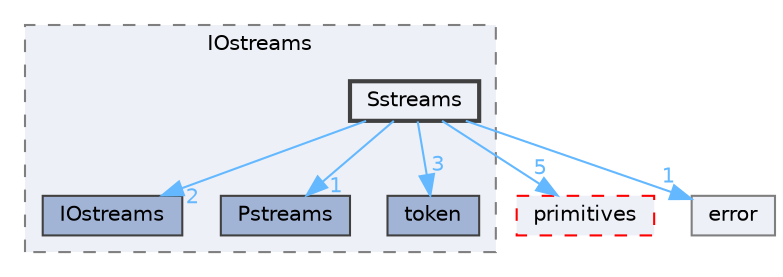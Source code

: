 digraph "src/OpenFOAM/db/IOstreams/Sstreams"
{
 // LATEX_PDF_SIZE
  bgcolor="transparent";
  edge [fontname=Helvetica,fontsize=10,labelfontname=Helvetica,labelfontsize=10];
  node [fontname=Helvetica,fontsize=10,shape=box,height=0.2,width=0.4];
  compound=true
  subgraph clusterdir_466e4f5b4cc1582939ab4ceba36098d8 {
    graph [ bgcolor="#edf0f7", pencolor="grey50", label="IOstreams", fontname=Helvetica,fontsize=10 style="filled,dashed", URL="dir_466e4f5b4cc1582939ab4ceba36098d8.html",tooltip=""]
  dir_3bcf6d087081efad30da69158be5063e [label="IOstreams", fillcolor="#a2b4d6", color="grey25", style="filled", URL="dir_3bcf6d087081efad30da69158be5063e.html",tooltip=""];
  dir_b0a74f56c151a0d905a130de42a6b451 [label="Pstreams", fillcolor="#a2b4d6", color="grey25", style="filled", URL="dir_b0a74f56c151a0d905a130de42a6b451.html",tooltip=""];
  dir_d7bb18f9aea880d5d260c6eb9634ad53 [label="token", fillcolor="#a2b4d6", color="grey25", style="filled", URL="dir_d7bb18f9aea880d5d260c6eb9634ad53.html",tooltip=""];
  dir_05a8697d464c96d3323cd908b61b5361 [label="Sstreams", fillcolor="#edf0f7", color="grey25", style="filled,bold", URL="dir_05a8697d464c96d3323cd908b61b5361.html",tooltip=""];
  }
  dir_3e50f45338116b169052b428016851aa [label="primitives", fillcolor="#edf0f7", color="red", style="filled,dashed", URL="dir_3e50f45338116b169052b428016851aa.html",tooltip=""];
  dir_5b778b533e0642b15b61ea7e4b236f8c [label="error", fillcolor="#edf0f7", color="grey50", style="filled", URL="dir_5b778b533e0642b15b61ea7e4b236f8c.html",tooltip=""];
  dir_05a8697d464c96d3323cd908b61b5361->dir_3bcf6d087081efad30da69158be5063e [headlabel="2", labeldistance=1.5 headhref="dir_003741_001968.html" href="dir_003741_001968.html" color="steelblue1" fontcolor="steelblue1"];
  dir_05a8697d464c96d3323cd908b61b5361->dir_3e50f45338116b169052b428016851aa [headlabel="5", labeldistance=1.5 headhref="dir_003741_003069.html" href="dir_003741_003069.html" color="steelblue1" fontcolor="steelblue1"];
  dir_05a8697d464c96d3323cd908b61b5361->dir_5b778b533e0642b15b61ea7e4b236f8c [headlabel="1", labeldistance=1.5 headhref="dir_003741_001182.html" href="dir_003741_001182.html" color="steelblue1" fontcolor="steelblue1"];
  dir_05a8697d464c96d3323cd908b61b5361->dir_b0a74f56c151a0d905a130de42a6b451 [headlabel="1", labeldistance=1.5 headhref="dir_003741_003115.html" href="dir_003741_003115.html" color="steelblue1" fontcolor="steelblue1"];
  dir_05a8697d464c96d3323cd908b61b5361->dir_d7bb18f9aea880d5d260c6eb9634ad53 [headlabel="3", labeldistance=1.5 headhref="dir_003741_004051.html" href="dir_003741_004051.html" color="steelblue1" fontcolor="steelblue1"];
}
